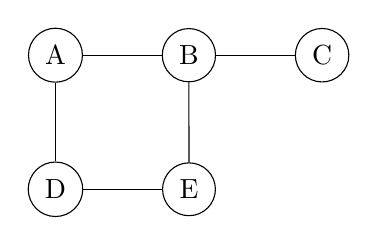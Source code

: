 \begin{tikzpicture}
    [a/.style={circle,draw}]
    \node[a](a){A};
    \node[a](b)[right =of a]{B};
    \node[a](c)[right =of b]{C};
    \node[a](d)[below =of a]{D};
    \node[a](e)[right =of d]{E};
    \path[-](a) edge node{}(b)
                edge node{}(d)
            (e) edge node{}(d)
                edge node{}(b)
            (c) edge node{}(b);
\end{tikzpicture}